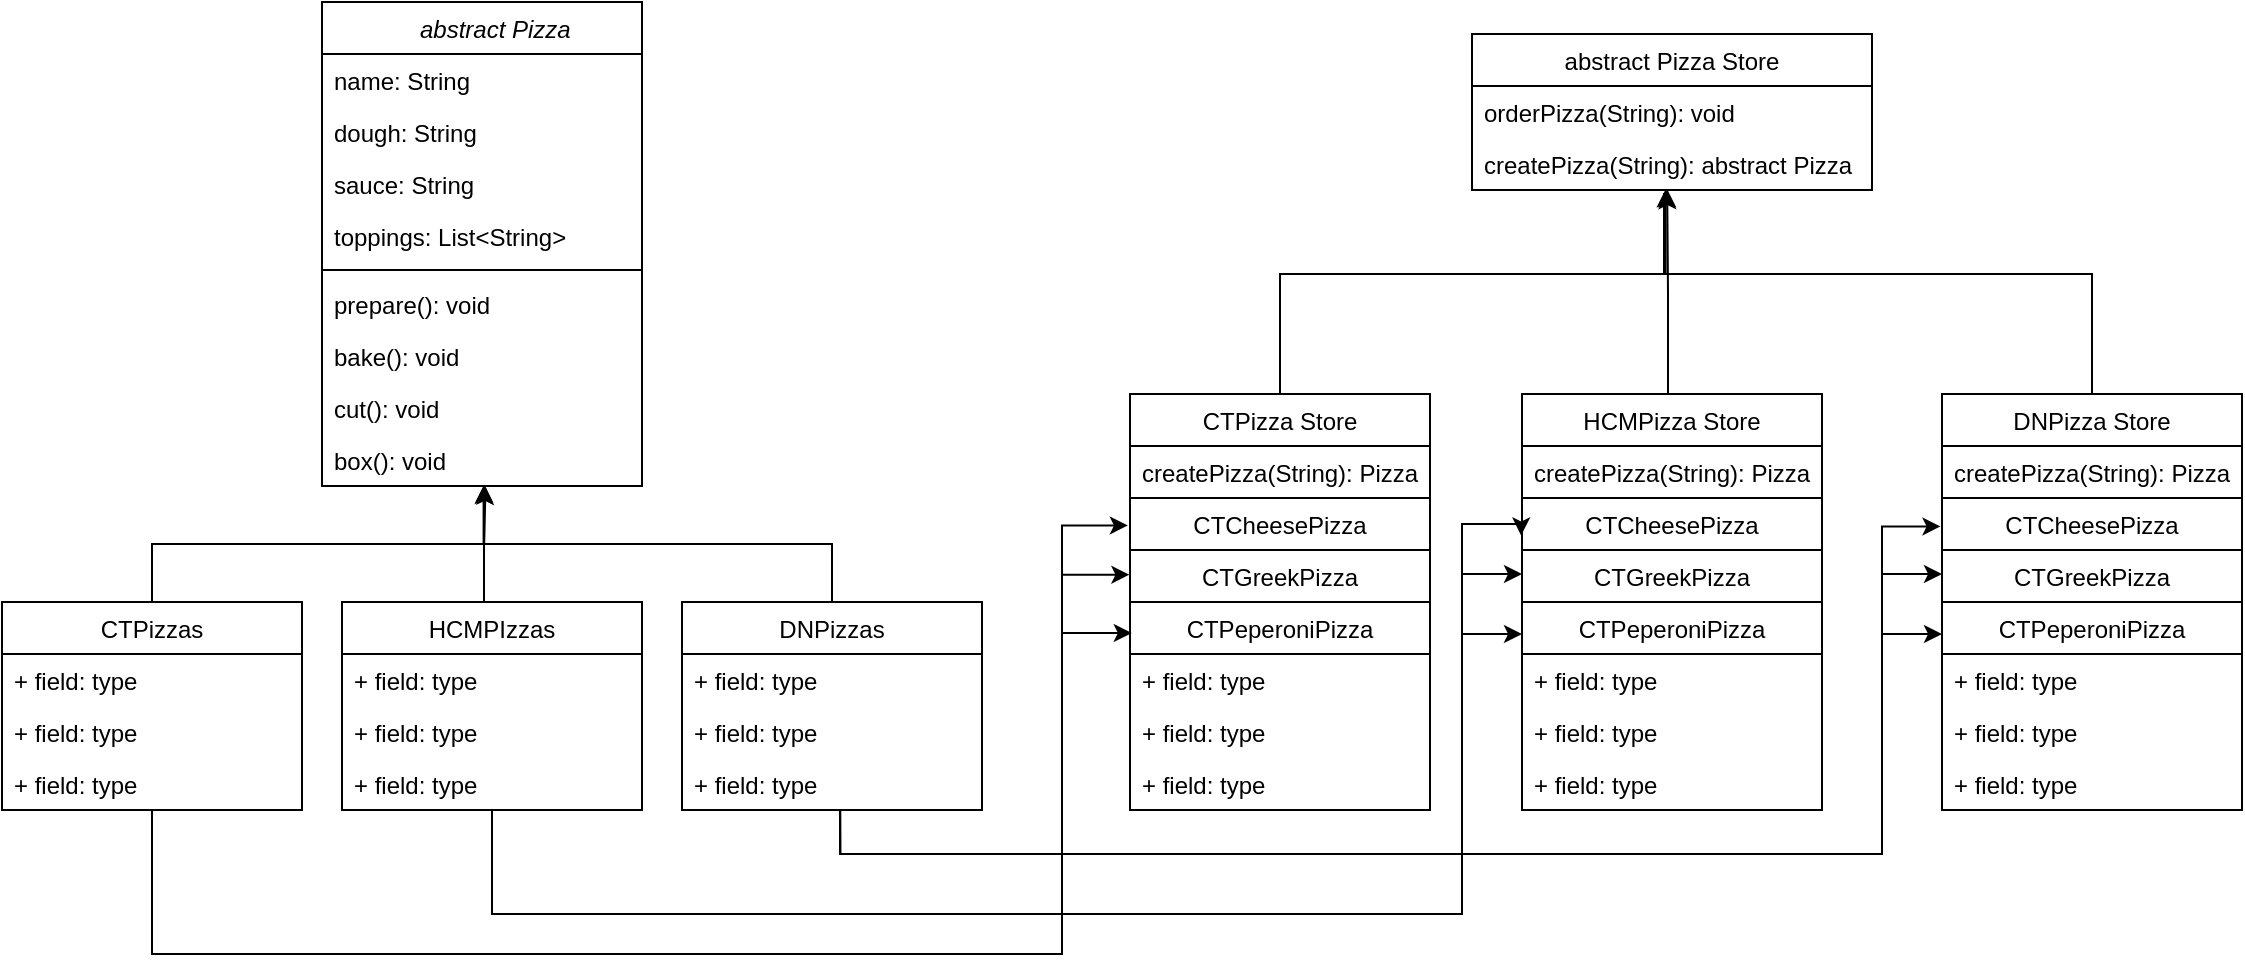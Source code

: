 <mxfile version="17.0.0" type="github">
  <diagram id="C5RBs43oDa-KdzZeNtuy" name="Page-1">
    <mxGraphModel dx="1730" dy="503" grid="1" gridSize="10" guides="1" tooltips="1" connect="1" arrows="1" fold="1" page="1" pageScale="1" pageWidth="827" pageHeight="1169" math="0" shadow="0">
      <root>
        <mxCell id="WIyWlLk6GJQsqaUBKTNV-0" />
        <mxCell id="WIyWlLk6GJQsqaUBKTNV-1" parent="WIyWlLk6GJQsqaUBKTNV-0" />
        <mxCell id="zkfFHV4jXpPFQw0GAbJ--0" value="    abstract Pizza" style="swimlane;fontStyle=2;align=center;verticalAlign=top;childLayout=stackLayout;horizontal=1;startSize=26;horizontalStack=0;resizeParent=1;resizeLast=0;collapsible=1;marginBottom=0;rounded=0;shadow=0;strokeWidth=1;" parent="WIyWlLk6GJQsqaUBKTNV-1" vertex="1">
          <mxGeometry x="-140" y="24" width="160" height="242" as="geometry">
            <mxRectangle x="230" y="140" width="160" height="26" as="alternateBounds" />
          </mxGeometry>
        </mxCell>
        <mxCell id="zkfFHV4jXpPFQw0GAbJ--1" value="name: String" style="text;align=left;verticalAlign=top;spacingLeft=4;spacingRight=4;overflow=hidden;rotatable=0;points=[[0,0.5],[1,0.5]];portConstraint=eastwest;" parent="zkfFHV4jXpPFQw0GAbJ--0" vertex="1">
          <mxGeometry y="26" width="160" height="26" as="geometry" />
        </mxCell>
        <mxCell id="zkfFHV4jXpPFQw0GAbJ--2" value="dough: String" style="text;align=left;verticalAlign=top;spacingLeft=4;spacingRight=4;overflow=hidden;rotatable=0;points=[[0,0.5],[1,0.5]];portConstraint=eastwest;rounded=0;shadow=0;html=0;" parent="zkfFHV4jXpPFQw0GAbJ--0" vertex="1">
          <mxGeometry y="52" width="160" height="26" as="geometry" />
        </mxCell>
        <mxCell id="zkfFHV4jXpPFQw0GAbJ--3" value="sauce: String&#xa;" style="text;align=left;verticalAlign=top;spacingLeft=4;spacingRight=4;overflow=hidden;rotatable=0;points=[[0,0.5],[1,0.5]];portConstraint=eastwest;rounded=0;shadow=0;html=0;" parent="zkfFHV4jXpPFQw0GAbJ--0" vertex="1">
          <mxGeometry y="78" width="160" height="26" as="geometry" />
        </mxCell>
        <mxCell id="R33YUjEIrr0J5WAgMqIn-8" value="toppings: List&lt;String&gt;" style="text;strokeColor=none;fillColor=none;align=left;verticalAlign=top;spacingLeft=4;spacingRight=4;overflow=hidden;rotatable=0;points=[[0,0.5],[1,0.5]];portConstraint=eastwest;" vertex="1" parent="zkfFHV4jXpPFQw0GAbJ--0">
          <mxGeometry y="104" width="160" height="26" as="geometry" />
        </mxCell>
        <mxCell id="zkfFHV4jXpPFQw0GAbJ--4" value="" style="line;html=1;strokeWidth=1;align=left;verticalAlign=middle;spacingTop=-1;spacingLeft=3;spacingRight=3;rotatable=0;labelPosition=right;points=[];portConstraint=eastwest;" parent="zkfFHV4jXpPFQw0GAbJ--0" vertex="1">
          <mxGeometry y="130" width="160" height="8" as="geometry" />
        </mxCell>
        <mxCell id="zkfFHV4jXpPFQw0GAbJ--5" value="prepare(): void" style="text;align=left;verticalAlign=top;spacingLeft=4;spacingRight=4;overflow=hidden;rotatable=0;points=[[0,0.5],[1,0.5]];portConstraint=eastwest;" parent="zkfFHV4jXpPFQw0GAbJ--0" vertex="1">
          <mxGeometry y="138" width="160" height="26" as="geometry" />
        </mxCell>
        <mxCell id="R33YUjEIrr0J5WAgMqIn-9" value="bake(): void&#xa;" style="text;strokeColor=none;fillColor=none;align=left;verticalAlign=top;spacingLeft=4;spacingRight=4;overflow=hidden;rotatable=0;points=[[0,0.5],[1,0.5]];portConstraint=eastwest;" vertex="1" parent="zkfFHV4jXpPFQw0GAbJ--0">
          <mxGeometry y="164" width="160" height="26" as="geometry" />
        </mxCell>
        <mxCell id="R33YUjEIrr0J5WAgMqIn-10" value="cut(): void&#xa;" style="text;strokeColor=none;fillColor=none;align=left;verticalAlign=top;spacingLeft=4;spacingRight=4;overflow=hidden;rotatable=0;points=[[0,0.5],[1,0.5]];portConstraint=eastwest;" vertex="1" parent="zkfFHV4jXpPFQw0GAbJ--0">
          <mxGeometry y="190" width="160" height="26" as="geometry" />
        </mxCell>
        <mxCell id="R33YUjEIrr0J5WAgMqIn-11" value="box(): void" style="text;strokeColor=none;fillColor=none;align=left;verticalAlign=top;spacingLeft=4;spacingRight=4;overflow=hidden;rotatable=0;points=[[0,0.5],[1,0.5]];portConstraint=eastwest;" vertex="1" parent="zkfFHV4jXpPFQw0GAbJ--0">
          <mxGeometry y="216" width="160" height="26" as="geometry" />
        </mxCell>
        <mxCell id="R33YUjEIrr0J5WAgMqIn-12" value="abstract Pizza Store" style="swimlane;fontStyle=0;childLayout=stackLayout;horizontal=1;startSize=26;fillColor=none;horizontalStack=0;resizeParent=1;resizeParentMax=0;resizeLast=0;collapsible=1;marginBottom=0;" vertex="1" parent="WIyWlLk6GJQsqaUBKTNV-1">
          <mxGeometry x="435" y="40" width="200" height="78" as="geometry" />
        </mxCell>
        <mxCell id="R33YUjEIrr0J5WAgMqIn-13" value="orderPizza(String): void" style="text;strokeColor=none;fillColor=none;align=left;verticalAlign=top;spacingLeft=4;spacingRight=4;overflow=hidden;rotatable=0;points=[[0,0.5],[1,0.5]];portConstraint=eastwest;" vertex="1" parent="R33YUjEIrr0J5WAgMqIn-12">
          <mxGeometry y="26" width="200" height="26" as="geometry" />
        </mxCell>
        <mxCell id="R33YUjEIrr0J5WAgMqIn-14" value="createPizza(String): abstract Pizza" style="text;strokeColor=none;fillColor=none;align=left;verticalAlign=top;spacingLeft=4;spacingRight=4;overflow=hidden;rotatable=0;points=[[0,0.5],[1,0.5]];portConstraint=eastwest;" vertex="1" parent="R33YUjEIrr0J5WAgMqIn-12">
          <mxGeometry y="52" width="200" height="26" as="geometry" />
        </mxCell>
        <mxCell id="R33YUjEIrr0J5WAgMqIn-19" style="edgeStyle=orthogonalEdgeStyle;rounded=0;orthogonalLoop=1;jettySize=auto;html=1;exitX=0.5;exitY=0;exitDx=0;exitDy=0;entryX=0.484;entryY=0.987;entryDx=0;entryDy=0;entryPerimeter=0;" edge="1" parent="WIyWlLk6GJQsqaUBKTNV-1" source="R33YUjEIrr0J5WAgMqIn-22" target="R33YUjEIrr0J5WAgMqIn-14">
          <mxGeometry relative="1" as="geometry">
            <mxPoint x="360" y="170" as="sourcePoint" />
            <Array as="points">
              <mxPoint x="339" y="160" />
              <mxPoint x="532" y="160" />
            </Array>
          </mxGeometry>
        </mxCell>
        <mxCell id="R33YUjEIrr0J5WAgMqIn-20" style="edgeStyle=orthogonalEdgeStyle;rounded=0;orthogonalLoop=1;jettySize=auto;html=1;entryX=0.488;entryY=1.021;entryDx=0;entryDy=0;entryPerimeter=0;exitX=0.5;exitY=0;exitDx=0;exitDy=0;" edge="1" parent="WIyWlLk6GJQsqaUBKTNV-1" source="R33YUjEIrr0J5WAgMqIn-26" target="R33YUjEIrr0J5WAgMqIn-14">
          <mxGeometry relative="1" as="geometry">
            <mxPoint x="530" y="170" as="sourcePoint" />
            <Array as="points">
              <mxPoint x="533" y="220" />
              <mxPoint x="533" y="169" />
            </Array>
          </mxGeometry>
        </mxCell>
        <mxCell id="R33YUjEIrr0J5WAgMqIn-21" style="edgeStyle=orthogonalEdgeStyle;rounded=0;orthogonalLoop=1;jettySize=auto;html=1;exitX=0.5;exitY=0;exitDx=0;exitDy=0;entryX=0.488;entryY=0.987;entryDx=0;entryDy=0;entryPerimeter=0;" edge="1" parent="WIyWlLk6GJQsqaUBKTNV-1" source="R33YUjEIrr0J5WAgMqIn-30" target="R33YUjEIrr0J5WAgMqIn-14">
          <mxGeometry relative="1" as="geometry">
            <mxPoint x="700" y="170" as="sourcePoint" />
            <Array as="points">
              <mxPoint x="745" y="160" />
              <mxPoint x="531" y="160" />
              <mxPoint x="531" y="120" />
              <mxPoint x="533" y="120" />
            </Array>
          </mxGeometry>
        </mxCell>
        <mxCell id="R33YUjEIrr0J5WAgMqIn-22" value="CTPizza Store" style="swimlane;fontStyle=0;childLayout=stackLayout;horizontal=1;startSize=26;fillColor=none;horizontalStack=0;resizeParent=1;resizeParentMax=0;resizeLast=0;collapsible=1;marginBottom=0;" vertex="1" parent="WIyWlLk6GJQsqaUBKTNV-1">
          <mxGeometry x="264" y="220" width="150" height="208" as="geometry" />
        </mxCell>
        <mxCell id="R33YUjEIrr0J5WAgMqIn-34" value="createPizza(String): Pizza" style="text;strokeColor=none;fillColor=none;align=left;verticalAlign=top;spacingLeft=4;spacingRight=4;overflow=hidden;rotatable=0;points=[[0,0.5],[1,0.5]];portConstraint=eastwest;" vertex="1" parent="R33YUjEIrr0J5WAgMqIn-22">
          <mxGeometry y="26" width="150" height="26" as="geometry" />
        </mxCell>
        <mxCell id="R33YUjEIrr0J5WAgMqIn-53" value="CTCheesePizza" style="swimlane;fontStyle=0;childLayout=stackLayout;horizontal=1;startSize=26;fillColor=none;horizontalStack=0;resizeParent=1;resizeParentMax=0;resizeLast=0;collapsible=1;marginBottom=0;" vertex="1" parent="R33YUjEIrr0J5WAgMqIn-22">
          <mxGeometry y="52" width="150" height="156" as="geometry" />
        </mxCell>
        <mxCell id="R33YUjEIrr0J5WAgMqIn-57" value="CTGreekPizza" style="swimlane;fontStyle=0;childLayout=stackLayout;horizontal=1;startSize=26;fillColor=none;horizontalStack=0;resizeParent=1;resizeParentMax=0;resizeLast=0;collapsible=1;marginBottom=0;" vertex="1" parent="R33YUjEIrr0J5WAgMqIn-53">
          <mxGeometry y="26" width="150" height="130" as="geometry" />
        </mxCell>
        <mxCell id="R33YUjEIrr0J5WAgMqIn-61" value="CTPeperoniPizza" style="swimlane;fontStyle=0;childLayout=stackLayout;horizontal=1;startSize=26;fillColor=none;horizontalStack=0;resizeParent=1;resizeParentMax=0;resizeLast=0;collapsible=1;marginBottom=0;" vertex="1" parent="R33YUjEIrr0J5WAgMqIn-57">
          <mxGeometry y="26" width="150" height="104" as="geometry" />
        </mxCell>
        <mxCell id="R33YUjEIrr0J5WAgMqIn-62" value="+ field: type" style="text;strokeColor=none;fillColor=none;align=left;verticalAlign=top;spacingLeft=4;spacingRight=4;overflow=hidden;rotatable=0;points=[[0,0.5],[1,0.5]];portConstraint=eastwest;" vertex="1" parent="R33YUjEIrr0J5WAgMqIn-61">
          <mxGeometry y="26" width="150" height="26" as="geometry" />
        </mxCell>
        <mxCell id="R33YUjEIrr0J5WAgMqIn-63" value="+ field: type" style="text;strokeColor=none;fillColor=none;align=left;verticalAlign=top;spacingLeft=4;spacingRight=4;overflow=hidden;rotatable=0;points=[[0,0.5],[1,0.5]];portConstraint=eastwest;" vertex="1" parent="R33YUjEIrr0J5WAgMqIn-61">
          <mxGeometry y="52" width="150" height="26" as="geometry" />
        </mxCell>
        <mxCell id="R33YUjEIrr0J5WAgMqIn-64" value="+ field: type" style="text;strokeColor=none;fillColor=none;align=left;verticalAlign=top;spacingLeft=4;spacingRight=4;overflow=hidden;rotatable=0;points=[[0,0.5],[1,0.5]];portConstraint=eastwest;" vertex="1" parent="R33YUjEIrr0J5WAgMqIn-61">
          <mxGeometry y="78" width="150" height="26" as="geometry" />
        </mxCell>
        <mxCell id="R33YUjEIrr0J5WAgMqIn-26" value="HCMPizza Store" style="swimlane;fontStyle=0;childLayout=stackLayout;horizontal=1;startSize=26;fillColor=none;horizontalStack=0;resizeParent=1;resizeParentMax=0;resizeLast=0;collapsible=1;marginBottom=0;" vertex="1" parent="WIyWlLk6GJQsqaUBKTNV-1">
          <mxGeometry x="460" y="220" width="150" height="208" as="geometry" />
        </mxCell>
        <mxCell id="R33YUjEIrr0J5WAgMqIn-35" value="createPizza(String): Pizza" style="text;strokeColor=none;fillColor=none;align=left;verticalAlign=top;spacingLeft=4;spacingRight=4;overflow=hidden;rotatable=0;points=[[0,0.5],[1,0.5]];portConstraint=eastwest;" vertex="1" parent="R33YUjEIrr0J5WAgMqIn-26">
          <mxGeometry y="26" width="150" height="26" as="geometry" />
        </mxCell>
        <mxCell id="R33YUjEIrr0J5WAgMqIn-65" value="CTCheesePizza" style="swimlane;fontStyle=0;childLayout=stackLayout;horizontal=1;startSize=26;fillColor=none;horizontalStack=0;resizeParent=1;resizeParentMax=0;resizeLast=0;collapsible=1;marginBottom=0;" vertex="1" parent="R33YUjEIrr0J5WAgMqIn-26">
          <mxGeometry y="52" width="150" height="156" as="geometry" />
        </mxCell>
        <mxCell id="R33YUjEIrr0J5WAgMqIn-66" value="CTGreekPizza" style="swimlane;fontStyle=0;childLayout=stackLayout;horizontal=1;startSize=26;fillColor=none;horizontalStack=0;resizeParent=1;resizeParentMax=0;resizeLast=0;collapsible=1;marginBottom=0;" vertex="1" parent="R33YUjEIrr0J5WAgMqIn-65">
          <mxGeometry y="26" width="150" height="130" as="geometry" />
        </mxCell>
        <mxCell id="R33YUjEIrr0J5WAgMqIn-67" value="CTPeperoniPizza" style="swimlane;fontStyle=0;childLayout=stackLayout;horizontal=1;startSize=26;fillColor=none;horizontalStack=0;resizeParent=1;resizeParentMax=0;resizeLast=0;collapsible=1;marginBottom=0;" vertex="1" parent="R33YUjEIrr0J5WAgMqIn-66">
          <mxGeometry y="26" width="150" height="104" as="geometry" />
        </mxCell>
        <mxCell id="R33YUjEIrr0J5WAgMqIn-68" value="+ field: type" style="text;strokeColor=none;fillColor=none;align=left;verticalAlign=top;spacingLeft=4;spacingRight=4;overflow=hidden;rotatable=0;points=[[0,0.5],[1,0.5]];portConstraint=eastwest;" vertex="1" parent="R33YUjEIrr0J5WAgMqIn-67">
          <mxGeometry y="26" width="150" height="26" as="geometry" />
        </mxCell>
        <mxCell id="R33YUjEIrr0J5WAgMqIn-69" value="+ field: type" style="text;strokeColor=none;fillColor=none;align=left;verticalAlign=top;spacingLeft=4;spacingRight=4;overflow=hidden;rotatable=0;points=[[0,0.5],[1,0.5]];portConstraint=eastwest;" vertex="1" parent="R33YUjEIrr0J5WAgMqIn-67">
          <mxGeometry y="52" width="150" height="26" as="geometry" />
        </mxCell>
        <mxCell id="R33YUjEIrr0J5WAgMqIn-70" value="+ field: type" style="text;strokeColor=none;fillColor=none;align=left;verticalAlign=top;spacingLeft=4;spacingRight=4;overflow=hidden;rotatable=0;points=[[0,0.5],[1,0.5]];portConstraint=eastwest;" vertex="1" parent="R33YUjEIrr0J5WAgMqIn-67">
          <mxGeometry y="78" width="150" height="26" as="geometry" />
        </mxCell>
        <mxCell id="R33YUjEIrr0J5WAgMqIn-30" value="DNPizza Store" style="swimlane;fontStyle=0;childLayout=stackLayout;horizontal=1;startSize=26;fillColor=none;horizontalStack=0;resizeParent=1;resizeParentMax=0;resizeLast=0;collapsible=1;marginBottom=0;" vertex="1" parent="WIyWlLk6GJQsqaUBKTNV-1">
          <mxGeometry x="670" y="220" width="150" height="208" as="geometry" />
        </mxCell>
        <mxCell id="R33YUjEIrr0J5WAgMqIn-36" value="createPizza(String): Pizza" style="text;strokeColor=none;fillColor=none;align=left;verticalAlign=top;spacingLeft=4;spacingRight=4;overflow=hidden;rotatable=0;points=[[0,0.5],[1,0.5]];portConstraint=eastwest;" vertex="1" parent="R33YUjEIrr0J5WAgMqIn-30">
          <mxGeometry y="26" width="150" height="26" as="geometry" />
        </mxCell>
        <mxCell id="R33YUjEIrr0J5WAgMqIn-72" value="CTCheesePizza" style="swimlane;fontStyle=0;childLayout=stackLayout;horizontal=1;startSize=26;fillColor=none;horizontalStack=0;resizeParent=1;resizeParentMax=0;resizeLast=0;collapsible=1;marginBottom=0;" vertex="1" parent="R33YUjEIrr0J5WAgMqIn-30">
          <mxGeometry y="52" width="150" height="156" as="geometry" />
        </mxCell>
        <mxCell id="R33YUjEIrr0J5WAgMqIn-73" value="CTGreekPizza" style="swimlane;fontStyle=0;childLayout=stackLayout;horizontal=1;startSize=26;fillColor=none;horizontalStack=0;resizeParent=1;resizeParentMax=0;resizeLast=0;collapsible=1;marginBottom=0;" vertex="1" parent="R33YUjEIrr0J5WAgMqIn-72">
          <mxGeometry y="26" width="150" height="130" as="geometry" />
        </mxCell>
        <mxCell id="R33YUjEIrr0J5WAgMqIn-74" value="CTPeperoniPizza" style="swimlane;fontStyle=0;childLayout=stackLayout;horizontal=1;startSize=26;fillColor=none;horizontalStack=0;resizeParent=1;resizeParentMax=0;resizeLast=0;collapsible=1;marginBottom=0;" vertex="1" parent="R33YUjEIrr0J5WAgMqIn-73">
          <mxGeometry y="26" width="150" height="104" as="geometry" />
        </mxCell>
        <mxCell id="R33YUjEIrr0J5WAgMqIn-75" value="+ field: type" style="text;strokeColor=none;fillColor=none;align=left;verticalAlign=top;spacingLeft=4;spacingRight=4;overflow=hidden;rotatable=0;points=[[0,0.5],[1,0.5]];portConstraint=eastwest;" vertex="1" parent="R33YUjEIrr0J5WAgMqIn-74">
          <mxGeometry y="26" width="150" height="26" as="geometry" />
        </mxCell>
        <mxCell id="R33YUjEIrr0J5WAgMqIn-76" value="+ field: type" style="text;strokeColor=none;fillColor=none;align=left;verticalAlign=top;spacingLeft=4;spacingRight=4;overflow=hidden;rotatable=0;points=[[0,0.5],[1,0.5]];portConstraint=eastwest;" vertex="1" parent="R33YUjEIrr0J5WAgMqIn-74">
          <mxGeometry y="52" width="150" height="26" as="geometry" />
        </mxCell>
        <mxCell id="R33YUjEIrr0J5WAgMqIn-77" value="+ field: type" style="text;strokeColor=none;fillColor=none;align=left;verticalAlign=top;spacingLeft=4;spacingRight=4;overflow=hidden;rotatable=0;points=[[0,0.5],[1,0.5]];portConstraint=eastwest;" vertex="1" parent="R33YUjEIrr0J5WAgMqIn-74">
          <mxGeometry y="78" width="150" height="26" as="geometry" />
        </mxCell>
        <mxCell id="R33YUjEIrr0J5WAgMqIn-78" style="edgeStyle=orthogonalEdgeStyle;rounded=0;orthogonalLoop=1;jettySize=auto;html=1;entryX=-0.007;entryY=0.088;entryDx=0;entryDy=0;entryPerimeter=0;" edge="1" parent="WIyWlLk6GJQsqaUBKTNV-1" source="R33YUjEIrr0J5WAgMqIn-45" target="R33YUjEIrr0J5WAgMqIn-53">
          <mxGeometry relative="1" as="geometry">
            <Array as="points">
              <mxPoint x="-225" y="500" />
              <mxPoint x="230" y="500" />
              <mxPoint x="230" y="286" />
            </Array>
          </mxGeometry>
        </mxCell>
        <mxCell id="R33YUjEIrr0J5WAgMqIn-81" style="edgeStyle=orthogonalEdgeStyle;rounded=0;orthogonalLoop=1;jettySize=auto;html=1;exitX=0.5;exitY=0;exitDx=0;exitDy=0;entryX=0.505;entryY=0.999;entryDx=0;entryDy=0;entryPerimeter=0;" edge="1" parent="WIyWlLk6GJQsqaUBKTNV-1" source="R33YUjEIrr0J5WAgMqIn-45" target="R33YUjEIrr0J5WAgMqIn-11">
          <mxGeometry relative="1" as="geometry" />
        </mxCell>
        <mxCell id="R33YUjEIrr0J5WAgMqIn-45" value="CTPizzas" style="swimlane;fontStyle=0;childLayout=stackLayout;horizontal=1;startSize=26;fillColor=none;horizontalStack=0;resizeParent=1;resizeParentMax=0;resizeLast=0;collapsible=1;marginBottom=0;" vertex="1" parent="WIyWlLk6GJQsqaUBKTNV-1">
          <mxGeometry x="-300" y="324" width="150" height="104" as="geometry" />
        </mxCell>
        <mxCell id="R33YUjEIrr0J5WAgMqIn-46" value="+ field: type" style="text;strokeColor=none;fillColor=none;align=left;verticalAlign=top;spacingLeft=4;spacingRight=4;overflow=hidden;rotatable=0;points=[[0,0.5],[1,0.5]];portConstraint=eastwest;" vertex="1" parent="R33YUjEIrr0J5WAgMqIn-45">
          <mxGeometry y="26" width="150" height="26" as="geometry" />
        </mxCell>
        <mxCell id="R33YUjEIrr0J5WAgMqIn-47" value="+ field: type" style="text;strokeColor=none;fillColor=none;align=left;verticalAlign=top;spacingLeft=4;spacingRight=4;overflow=hidden;rotatable=0;points=[[0,0.5],[1,0.5]];portConstraint=eastwest;" vertex="1" parent="R33YUjEIrr0J5WAgMqIn-45">
          <mxGeometry y="52" width="150" height="26" as="geometry" />
        </mxCell>
        <mxCell id="R33YUjEIrr0J5WAgMqIn-48" value="+ field: type" style="text;strokeColor=none;fillColor=none;align=left;verticalAlign=top;spacingLeft=4;spacingRight=4;overflow=hidden;rotatable=0;points=[[0,0.5],[1,0.5]];portConstraint=eastwest;" vertex="1" parent="R33YUjEIrr0J5WAgMqIn-45">
          <mxGeometry y="78" width="150" height="26" as="geometry" />
        </mxCell>
        <mxCell id="R33YUjEIrr0J5WAgMqIn-82" style="edgeStyle=orthogonalEdgeStyle;rounded=0;orthogonalLoop=1;jettySize=auto;html=1;entryX=0.505;entryY=1.017;entryDx=0;entryDy=0;entryPerimeter=0;" edge="1" parent="WIyWlLk6GJQsqaUBKTNV-1">
          <mxGeometry relative="1" as="geometry">
            <mxPoint x="-59.0" y="324" as="sourcePoint" />
            <mxPoint x="-58.2" y="266.442" as="targetPoint" />
            <Array as="points">
              <mxPoint x="-59" y="295" />
              <mxPoint x="-58" y="295" />
            </Array>
          </mxGeometry>
        </mxCell>
        <mxCell id="R33YUjEIrr0J5WAgMqIn-85" style="edgeStyle=orthogonalEdgeStyle;rounded=0;orthogonalLoop=1;jettySize=auto;html=1;entryX=-0.003;entryY=0.12;entryDx=0;entryDy=0;entryPerimeter=0;" edge="1" parent="WIyWlLk6GJQsqaUBKTNV-1" source="R33YUjEIrr0J5WAgMqIn-37" target="R33YUjEIrr0J5WAgMqIn-65">
          <mxGeometry relative="1" as="geometry">
            <Array as="points">
              <mxPoint x="-55" y="480" />
              <mxPoint x="430" y="480" />
              <mxPoint x="430" y="285" />
              <mxPoint x="460" y="285" />
            </Array>
          </mxGeometry>
        </mxCell>
        <mxCell id="R33YUjEIrr0J5WAgMqIn-37" value="HCMPIzzas" style="swimlane;fontStyle=0;childLayout=stackLayout;horizontal=1;startSize=26;fillColor=none;horizontalStack=0;resizeParent=1;resizeParentMax=0;resizeLast=0;collapsible=1;marginBottom=0;" vertex="1" parent="WIyWlLk6GJQsqaUBKTNV-1">
          <mxGeometry x="-130" y="324" width="150" height="104" as="geometry" />
        </mxCell>
        <mxCell id="R33YUjEIrr0J5WAgMqIn-38" value="+ field: type" style="text;strokeColor=none;fillColor=none;align=left;verticalAlign=top;spacingLeft=4;spacingRight=4;overflow=hidden;rotatable=0;points=[[0,0.5],[1,0.5]];portConstraint=eastwest;" vertex="1" parent="R33YUjEIrr0J5WAgMqIn-37">
          <mxGeometry y="26" width="150" height="26" as="geometry" />
        </mxCell>
        <mxCell id="R33YUjEIrr0J5WAgMqIn-39" value="+ field: type" style="text;strokeColor=none;fillColor=none;align=left;verticalAlign=top;spacingLeft=4;spacingRight=4;overflow=hidden;rotatable=0;points=[[0,0.5],[1,0.5]];portConstraint=eastwest;" vertex="1" parent="R33YUjEIrr0J5WAgMqIn-37">
          <mxGeometry y="52" width="150" height="26" as="geometry" />
        </mxCell>
        <mxCell id="R33YUjEIrr0J5WAgMqIn-40" value="+ field: type" style="text;strokeColor=none;fillColor=none;align=left;verticalAlign=top;spacingLeft=4;spacingRight=4;overflow=hidden;rotatable=0;points=[[0,0.5],[1,0.5]];portConstraint=eastwest;" vertex="1" parent="R33YUjEIrr0J5WAgMqIn-37">
          <mxGeometry y="78" width="150" height="26" as="geometry" />
        </mxCell>
        <mxCell id="R33YUjEIrr0J5WAgMqIn-84" style="edgeStyle=orthogonalEdgeStyle;rounded=0;orthogonalLoop=1;jettySize=auto;html=1;entryX=0.507;entryY=0.97;entryDx=0;entryDy=0;entryPerimeter=0;" edge="1" parent="WIyWlLk6GJQsqaUBKTNV-1" source="R33YUjEIrr0J5WAgMqIn-41" target="R33YUjEIrr0J5WAgMqIn-11">
          <mxGeometry relative="1" as="geometry" />
        </mxCell>
        <mxCell id="R33YUjEIrr0J5WAgMqIn-91" style="edgeStyle=orthogonalEdgeStyle;rounded=0;orthogonalLoop=1;jettySize=auto;html=1;entryX=-0.005;entryY=0.091;entryDx=0;entryDy=0;entryPerimeter=0;exitX=0.527;exitY=1.005;exitDx=0;exitDy=0;exitPerimeter=0;" edge="1" parent="WIyWlLk6GJQsqaUBKTNV-1" source="R33YUjEIrr0J5WAgMqIn-44" target="R33YUjEIrr0J5WAgMqIn-72">
          <mxGeometry relative="1" as="geometry">
            <Array as="points">
              <mxPoint x="119" y="450" />
              <mxPoint x="640" y="450" />
              <mxPoint x="640" y="286" />
            </Array>
          </mxGeometry>
        </mxCell>
        <mxCell id="R33YUjEIrr0J5WAgMqIn-41" value="DNPizzas" style="swimlane;fontStyle=0;childLayout=stackLayout;horizontal=1;startSize=26;fillColor=none;horizontalStack=0;resizeParent=1;resizeParentMax=0;resizeLast=0;collapsible=1;marginBottom=0;" vertex="1" parent="WIyWlLk6GJQsqaUBKTNV-1">
          <mxGeometry x="40" y="324" width="150" height="104" as="geometry" />
        </mxCell>
        <mxCell id="R33YUjEIrr0J5WAgMqIn-42" value="+ field: type" style="text;strokeColor=none;fillColor=none;align=left;verticalAlign=top;spacingLeft=4;spacingRight=4;overflow=hidden;rotatable=0;points=[[0,0.5],[1,0.5]];portConstraint=eastwest;" vertex="1" parent="R33YUjEIrr0J5WAgMqIn-41">
          <mxGeometry y="26" width="150" height="26" as="geometry" />
        </mxCell>
        <mxCell id="R33YUjEIrr0J5WAgMqIn-43" value="+ field: type" style="text;strokeColor=none;fillColor=none;align=left;verticalAlign=top;spacingLeft=4;spacingRight=4;overflow=hidden;rotatable=0;points=[[0,0.5],[1,0.5]];portConstraint=eastwest;" vertex="1" parent="R33YUjEIrr0J5WAgMqIn-41">
          <mxGeometry y="52" width="150" height="26" as="geometry" />
        </mxCell>
        <mxCell id="R33YUjEIrr0J5WAgMqIn-44" value="+ field: type" style="text;strokeColor=none;fillColor=none;align=left;verticalAlign=top;spacingLeft=4;spacingRight=4;overflow=hidden;rotatable=0;points=[[0,0.5],[1,0.5]];portConstraint=eastwest;" vertex="1" parent="R33YUjEIrr0J5WAgMqIn-41">
          <mxGeometry y="78" width="150" height="26" as="geometry" />
        </mxCell>
        <mxCell id="R33YUjEIrr0J5WAgMqIn-79" style="edgeStyle=orthogonalEdgeStyle;rounded=0;orthogonalLoop=1;jettySize=auto;html=1;entryX=-0.002;entryY=0.095;entryDx=0;entryDy=0;entryPerimeter=0;" edge="1" parent="WIyWlLk6GJQsqaUBKTNV-1" source="R33YUjEIrr0J5WAgMqIn-45" target="R33YUjEIrr0J5WAgMqIn-57">
          <mxGeometry relative="1" as="geometry">
            <mxPoint x="-150" y="376.053" as="sourcePoint" />
            <mxPoint x="298.95" y="285.728" as="targetPoint" />
            <Array as="points">
              <mxPoint x="-225" y="500" />
              <mxPoint x="230" y="500" />
              <mxPoint x="230" y="310" />
            </Array>
          </mxGeometry>
        </mxCell>
        <mxCell id="R33YUjEIrr0J5WAgMqIn-80" style="edgeStyle=orthogonalEdgeStyle;rounded=0;orthogonalLoop=1;jettySize=auto;html=1;entryX=0.006;entryY=0.149;entryDx=0;entryDy=0;entryPerimeter=0;" edge="1" parent="WIyWlLk6GJQsqaUBKTNV-1" source="R33YUjEIrr0J5WAgMqIn-45" target="R33YUjEIrr0J5WAgMqIn-61">
          <mxGeometry relative="1" as="geometry">
            <mxPoint x="-150" y="376" as="sourcePoint" />
            <mxPoint x="260" y="340" as="targetPoint" />
            <Array as="points">
              <mxPoint x="-225" y="500" />
              <mxPoint x="230" y="500" />
              <mxPoint x="230" y="340" />
            </Array>
          </mxGeometry>
        </mxCell>
        <mxCell id="R33YUjEIrr0J5WAgMqIn-90" style="edgeStyle=orthogonalEdgeStyle;rounded=0;orthogonalLoop=1;jettySize=auto;html=1;entryX=0;entryY=0.154;entryDx=0;entryDy=0;entryPerimeter=0;" edge="1" parent="WIyWlLk6GJQsqaUBKTNV-1" source="R33YUjEIrr0J5WAgMqIn-37" target="R33YUjEIrr0J5WAgMqIn-67">
          <mxGeometry relative="1" as="geometry">
            <mxPoint x="-55" y="428" as="sourcePoint" />
            <mxPoint x="440" y="340" as="targetPoint" />
            <Array as="points">
              <mxPoint x="-55" y="480" />
              <mxPoint x="430" y="480" />
              <mxPoint x="430" y="340" />
            </Array>
          </mxGeometry>
        </mxCell>
        <mxCell id="R33YUjEIrr0J5WAgMqIn-92" style="edgeStyle=orthogonalEdgeStyle;rounded=0;orthogonalLoop=1;jettySize=auto;html=1;exitX=0.527;exitY=1.005;exitDx=0;exitDy=0;exitPerimeter=0;" edge="1" parent="WIyWlLk6GJQsqaUBKTNV-1" source="R33YUjEIrr0J5WAgMqIn-44">
          <mxGeometry relative="1" as="geometry">
            <mxPoint x="119.05" y="428.13" as="sourcePoint" />
            <mxPoint x="670" y="310" as="targetPoint" />
            <Array as="points">
              <mxPoint x="119" y="450" />
              <mxPoint x="640" y="450" />
              <mxPoint x="640" y="310" />
              <mxPoint x="669" y="310" />
            </Array>
          </mxGeometry>
        </mxCell>
        <mxCell id="R33YUjEIrr0J5WAgMqIn-95" style="edgeStyle=orthogonalEdgeStyle;rounded=0;orthogonalLoop=1;jettySize=auto;html=1;exitX=0.527;exitY=1.005;exitDx=0;exitDy=0;exitPerimeter=0;" edge="1" parent="WIyWlLk6GJQsqaUBKTNV-1" source="R33YUjEIrr0J5WAgMqIn-44" target="R33YUjEIrr0J5WAgMqIn-74">
          <mxGeometry relative="1" as="geometry">
            <mxPoint x="119.05" y="428.13" as="sourcePoint" />
            <mxPoint x="670" y="310" as="targetPoint" />
            <Array as="points">
              <mxPoint x="119" y="450" />
              <mxPoint x="640" y="450" />
              <mxPoint x="640" y="340" />
            </Array>
          </mxGeometry>
        </mxCell>
        <mxCell id="R33YUjEIrr0J5WAgMqIn-96" style="edgeStyle=orthogonalEdgeStyle;rounded=0;orthogonalLoop=1;jettySize=auto;html=1;" edge="1" parent="WIyWlLk6GJQsqaUBKTNV-1" source="R33YUjEIrr0J5WAgMqIn-37">
          <mxGeometry relative="1" as="geometry">
            <mxPoint x="-55.0" y="428" as="sourcePoint" />
            <mxPoint x="460" y="310" as="targetPoint" />
            <Array as="points">
              <mxPoint x="-55" y="480" />
              <mxPoint x="430" y="480" />
              <mxPoint x="430" y="310" />
            </Array>
          </mxGeometry>
        </mxCell>
      </root>
    </mxGraphModel>
  </diagram>
</mxfile>
